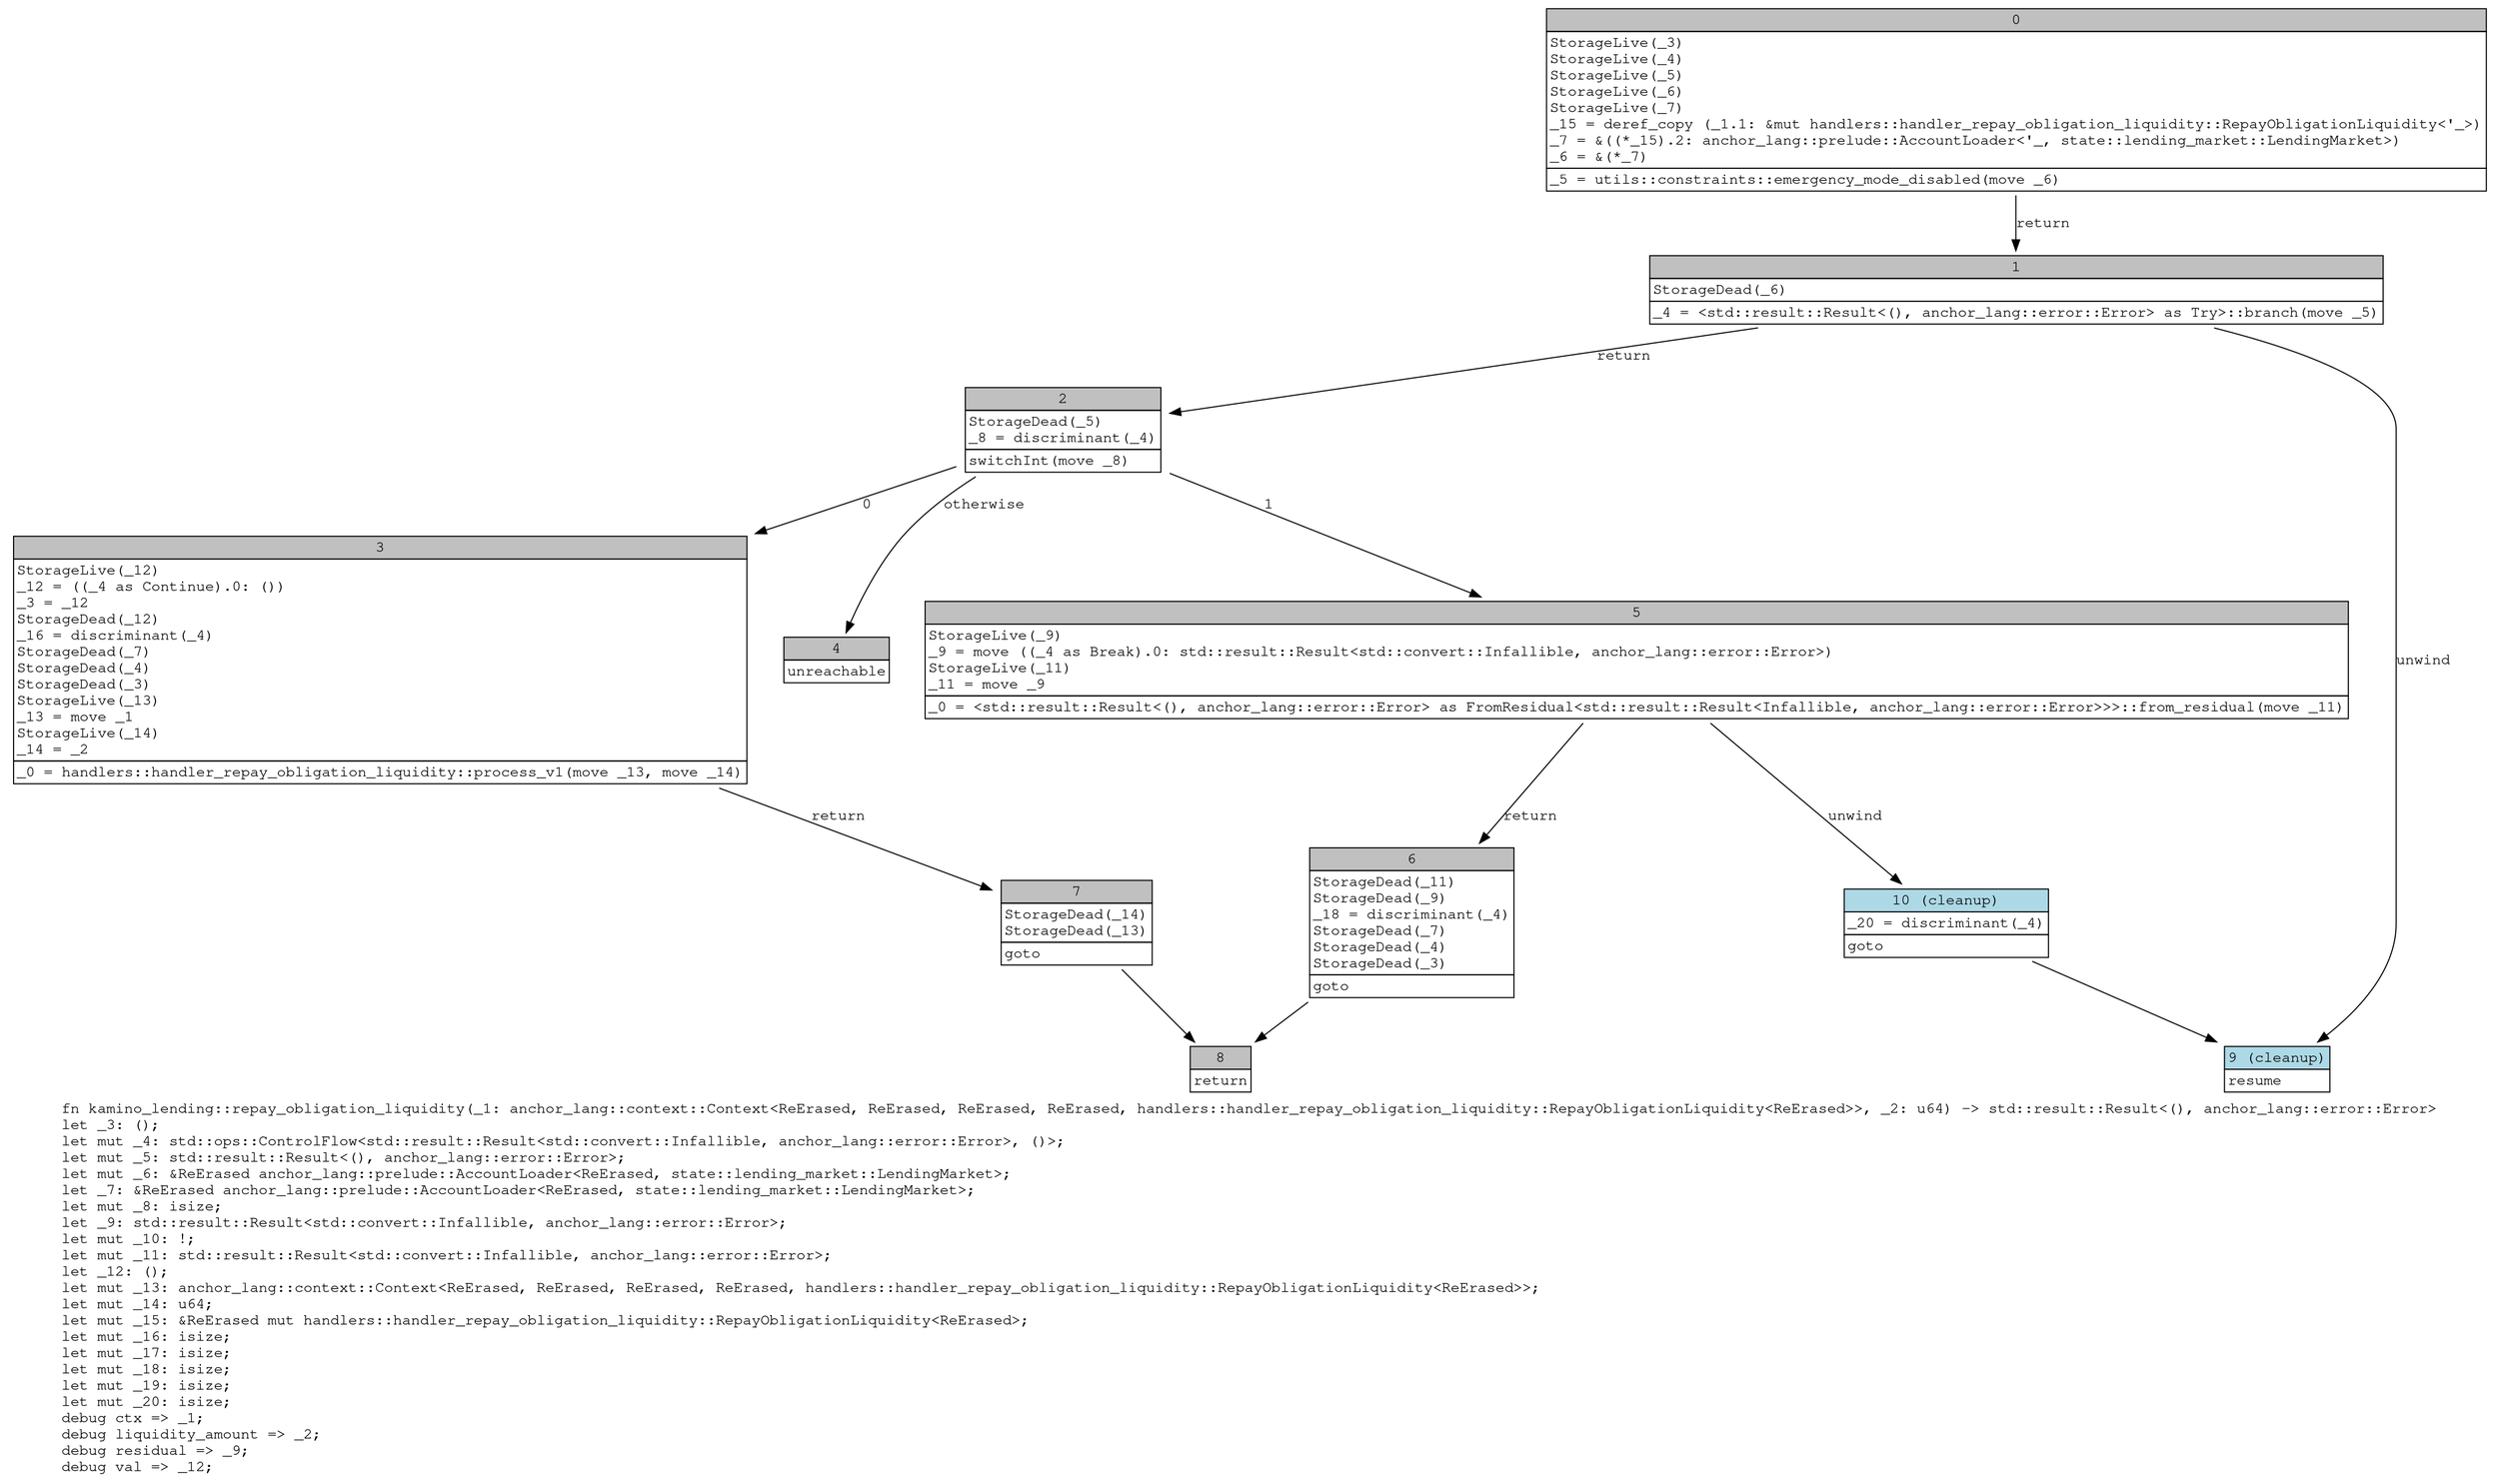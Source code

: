digraph Mir_0_13858 {
    graph [fontname="Courier, monospace"];
    node [fontname="Courier, monospace"];
    edge [fontname="Courier, monospace"];
    label=<fn kamino_lending::repay_obligation_liquidity(_1: anchor_lang::context::Context&lt;ReErased, ReErased, ReErased, ReErased, handlers::handler_repay_obligation_liquidity::RepayObligationLiquidity&lt;ReErased&gt;&gt;, _2: u64) -&gt; std::result::Result&lt;(), anchor_lang::error::Error&gt;<br align="left"/>let _3: ();<br align="left"/>let mut _4: std::ops::ControlFlow&lt;std::result::Result&lt;std::convert::Infallible, anchor_lang::error::Error&gt;, ()&gt;;<br align="left"/>let mut _5: std::result::Result&lt;(), anchor_lang::error::Error&gt;;<br align="left"/>let mut _6: &amp;ReErased anchor_lang::prelude::AccountLoader&lt;ReErased, state::lending_market::LendingMarket&gt;;<br align="left"/>let _7: &amp;ReErased anchor_lang::prelude::AccountLoader&lt;ReErased, state::lending_market::LendingMarket&gt;;<br align="left"/>let mut _8: isize;<br align="left"/>let _9: std::result::Result&lt;std::convert::Infallible, anchor_lang::error::Error&gt;;<br align="left"/>let mut _10: !;<br align="left"/>let mut _11: std::result::Result&lt;std::convert::Infallible, anchor_lang::error::Error&gt;;<br align="left"/>let _12: ();<br align="left"/>let mut _13: anchor_lang::context::Context&lt;ReErased, ReErased, ReErased, ReErased, handlers::handler_repay_obligation_liquidity::RepayObligationLiquidity&lt;ReErased&gt;&gt;;<br align="left"/>let mut _14: u64;<br align="left"/>let mut _15: &amp;ReErased mut handlers::handler_repay_obligation_liquidity::RepayObligationLiquidity&lt;ReErased&gt;;<br align="left"/>let mut _16: isize;<br align="left"/>let mut _17: isize;<br align="left"/>let mut _18: isize;<br align="left"/>let mut _19: isize;<br align="left"/>let mut _20: isize;<br align="left"/>debug ctx =&gt; _1;<br align="left"/>debug liquidity_amount =&gt; _2;<br align="left"/>debug residual =&gt; _9;<br align="left"/>debug val =&gt; _12;<br align="left"/>>;
    bb0__0_13858 [shape="none", label=<<table border="0" cellborder="1" cellspacing="0"><tr><td bgcolor="gray" align="center" colspan="1">0</td></tr><tr><td align="left" balign="left">StorageLive(_3)<br/>StorageLive(_4)<br/>StorageLive(_5)<br/>StorageLive(_6)<br/>StorageLive(_7)<br/>_15 = deref_copy (_1.1: &amp;mut handlers::handler_repay_obligation_liquidity::RepayObligationLiquidity&lt;'_&gt;)<br/>_7 = &amp;((*_15).2: anchor_lang::prelude::AccountLoader&lt;'_, state::lending_market::LendingMarket&gt;)<br/>_6 = &amp;(*_7)<br/></td></tr><tr><td align="left">_5 = utils::constraints::emergency_mode_disabled(move _6)</td></tr></table>>];
    bb1__0_13858 [shape="none", label=<<table border="0" cellborder="1" cellspacing="0"><tr><td bgcolor="gray" align="center" colspan="1">1</td></tr><tr><td align="left" balign="left">StorageDead(_6)<br/></td></tr><tr><td align="left">_4 = &lt;std::result::Result&lt;(), anchor_lang::error::Error&gt; as Try&gt;::branch(move _5)</td></tr></table>>];
    bb2__0_13858 [shape="none", label=<<table border="0" cellborder="1" cellspacing="0"><tr><td bgcolor="gray" align="center" colspan="1">2</td></tr><tr><td align="left" balign="left">StorageDead(_5)<br/>_8 = discriminant(_4)<br/></td></tr><tr><td align="left">switchInt(move _8)</td></tr></table>>];
    bb3__0_13858 [shape="none", label=<<table border="0" cellborder="1" cellspacing="0"><tr><td bgcolor="gray" align="center" colspan="1">3</td></tr><tr><td align="left" balign="left">StorageLive(_12)<br/>_12 = ((_4 as Continue).0: ())<br/>_3 = _12<br/>StorageDead(_12)<br/>_16 = discriminant(_4)<br/>StorageDead(_7)<br/>StorageDead(_4)<br/>StorageDead(_3)<br/>StorageLive(_13)<br/>_13 = move _1<br/>StorageLive(_14)<br/>_14 = _2<br/></td></tr><tr><td align="left">_0 = handlers::handler_repay_obligation_liquidity::process_v1(move _13, move _14)</td></tr></table>>];
    bb4__0_13858 [shape="none", label=<<table border="0" cellborder="1" cellspacing="0"><tr><td bgcolor="gray" align="center" colspan="1">4</td></tr><tr><td align="left">unreachable</td></tr></table>>];
    bb5__0_13858 [shape="none", label=<<table border="0" cellborder="1" cellspacing="0"><tr><td bgcolor="gray" align="center" colspan="1">5</td></tr><tr><td align="left" balign="left">StorageLive(_9)<br/>_9 = move ((_4 as Break).0: std::result::Result&lt;std::convert::Infallible, anchor_lang::error::Error&gt;)<br/>StorageLive(_11)<br/>_11 = move _9<br/></td></tr><tr><td align="left">_0 = &lt;std::result::Result&lt;(), anchor_lang::error::Error&gt; as FromResidual&lt;std::result::Result&lt;Infallible, anchor_lang::error::Error&gt;&gt;&gt;::from_residual(move _11)</td></tr></table>>];
    bb6__0_13858 [shape="none", label=<<table border="0" cellborder="1" cellspacing="0"><tr><td bgcolor="gray" align="center" colspan="1">6</td></tr><tr><td align="left" balign="left">StorageDead(_11)<br/>StorageDead(_9)<br/>_18 = discriminant(_4)<br/>StorageDead(_7)<br/>StorageDead(_4)<br/>StorageDead(_3)<br/></td></tr><tr><td align="left">goto</td></tr></table>>];
    bb7__0_13858 [shape="none", label=<<table border="0" cellborder="1" cellspacing="0"><tr><td bgcolor="gray" align="center" colspan="1">7</td></tr><tr><td align="left" balign="left">StorageDead(_14)<br/>StorageDead(_13)<br/></td></tr><tr><td align="left">goto</td></tr></table>>];
    bb8__0_13858 [shape="none", label=<<table border="0" cellborder="1" cellspacing="0"><tr><td bgcolor="gray" align="center" colspan="1">8</td></tr><tr><td align="left">return</td></tr></table>>];
    bb9__0_13858 [shape="none", label=<<table border="0" cellborder="1" cellspacing="0"><tr><td bgcolor="lightblue" align="center" colspan="1">9 (cleanup)</td></tr><tr><td align="left">resume</td></tr></table>>];
    bb10__0_13858 [shape="none", label=<<table border="0" cellborder="1" cellspacing="0"><tr><td bgcolor="lightblue" align="center" colspan="1">10 (cleanup)</td></tr><tr><td align="left" balign="left">_20 = discriminant(_4)<br/></td></tr><tr><td align="left">goto</td></tr></table>>];
    bb0__0_13858 -> bb1__0_13858 [label="return"];
    bb1__0_13858 -> bb2__0_13858 [label="return"];
    bb1__0_13858 -> bb9__0_13858 [label="unwind"];
    bb2__0_13858 -> bb3__0_13858 [label="0"];
    bb2__0_13858 -> bb5__0_13858 [label="1"];
    bb2__0_13858 -> bb4__0_13858 [label="otherwise"];
    bb3__0_13858 -> bb7__0_13858 [label="return"];
    bb5__0_13858 -> bb6__0_13858 [label="return"];
    bb5__0_13858 -> bb10__0_13858 [label="unwind"];
    bb6__0_13858 -> bb8__0_13858 [label=""];
    bb7__0_13858 -> bb8__0_13858 [label=""];
    bb10__0_13858 -> bb9__0_13858 [label=""];
}
